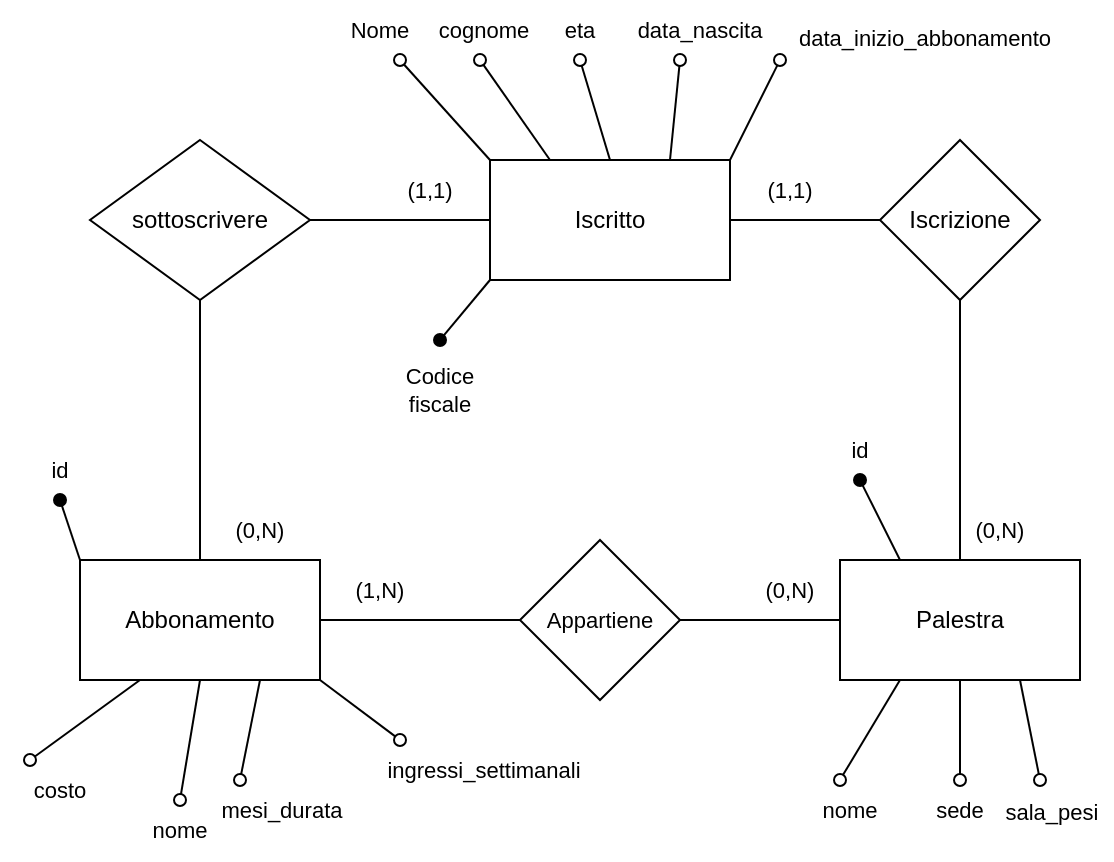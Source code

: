 <mxfile version="20.8.13" type="device"><diagram name="Page-1" id="3fQFfWbsSqfeV6-LvqqX"><mxGraphModel dx="595" dy="830" grid="1" gridSize="10" guides="1" tooltips="1" connect="1" arrows="1" fold="1" page="1" pageScale="1" pageWidth="850" pageHeight="1100" math="0" shadow="0"><root><mxCell id="0"/><mxCell id="1" parent="0"/><mxCell id="5hVPYMom1Oy6TIoJxcnM-8" style="edgeStyle=none;shape=connector;rounded=0;orthogonalLoop=1;jettySize=auto;html=1;exitX=1;exitY=0.5;exitDx=0;exitDy=0;entryX=0;entryY=0.5;entryDx=0;entryDy=0;labelBackgroundColor=default;strokeColor=default;fontFamily=Helvetica;fontSize=11;fontColor=default;startArrow=none;startFill=0;endArrow=none;endFill=0;" edge="1" parent="1" source="5hVPYMom1Oy6TIoJxcnM-1" target="5hVPYMom1Oy6TIoJxcnM-6"><mxGeometry relative="1" as="geometry"/></mxCell><mxCell id="5hVPYMom1Oy6TIoJxcnM-35" style="edgeStyle=none;shape=connector;rounded=0;orthogonalLoop=1;jettySize=auto;html=1;exitX=0;exitY=0;exitDx=0;exitDy=0;labelBackgroundColor=default;strokeColor=default;fontFamily=Helvetica;fontSize=11;fontColor=default;startArrow=none;startFill=0;endArrow=oval;endFill=0;" edge="1" parent="1" source="5hVPYMom1Oy6TIoJxcnM-1"><mxGeometry relative="1" as="geometry"><mxPoint x="340" y="160" as="targetPoint"/></mxGeometry></mxCell><mxCell id="5hVPYMom1Oy6TIoJxcnM-38" style="edgeStyle=none;shape=connector;rounded=0;orthogonalLoop=1;jettySize=auto;html=1;exitX=0.25;exitY=0;exitDx=0;exitDy=0;labelBackgroundColor=default;strokeColor=default;fontFamily=Helvetica;fontSize=11;fontColor=default;startArrow=none;startFill=0;endArrow=oval;endFill=0;" edge="1" parent="1" source="5hVPYMom1Oy6TIoJxcnM-1"><mxGeometry relative="1" as="geometry"><mxPoint x="380" y="160" as="targetPoint"/></mxGeometry></mxCell><mxCell id="5hVPYMom1Oy6TIoJxcnM-40" style="edgeStyle=none;shape=connector;rounded=0;orthogonalLoop=1;jettySize=auto;html=1;exitX=0.5;exitY=0;exitDx=0;exitDy=0;labelBackgroundColor=default;strokeColor=default;fontFamily=Helvetica;fontSize=11;fontColor=default;startArrow=none;startFill=0;endArrow=oval;endFill=0;" edge="1" parent="1" source="5hVPYMom1Oy6TIoJxcnM-1"><mxGeometry relative="1" as="geometry"><mxPoint x="430" y="160" as="targetPoint"/></mxGeometry></mxCell><mxCell id="5hVPYMom1Oy6TIoJxcnM-41" style="edgeStyle=none;shape=connector;rounded=0;orthogonalLoop=1;jettySize=auto;html=1;exitX=0.75;exitY=0;exitDx=0;exitDy=0;labelBackgroundColor=default;strokeColor=default;fontFamily=Helvetica;fontSize=11;fontColor=default;startArrow=none;startFill=0;endArrow=oval;endFill=0;" edge="1" parent="1" source="5hVPYMom1Oy6TIoJxcnM-1"><mxGeometry relative="1" as="geometry"><mxPoint x="480" y="160" as="targetPoint"/></mxGeometry></mxCell><mxCell id="5hVPYMom1Oy6TIoJxcnM-49" style="edgeStyle=none;shape=connector;rounded=0;orthogonalLoop=1;jettySize=auto;html=1;exitX=0;exitY=1;exitDx=0;exitDy=0;labelBackgroundColor=default;strokeColor=default;fontFamily=Helvetica;fontSize=11;fontColor=default;startArrow=none;startFill=0;endArrow=oval;endFill=1;" edge="1" parent="1" source="5hVPYMom1Oy6TIoJxcnM-1"><mxGeometry relative="1" as="geometry"><mxPoint x="360" y="300" as="targetPoint"/></mxGeometry></mxCell><mxCell id="5hVPYMom1Oy6TIoJxcnM-1" value="Iscritto" style="rounded=0;whiteSpace=wrap;html=1;" vertex="1" parent="1"><mxGeometry x="385" y="210" width="120" height="60" as="geometry"/></mxCell><mxCell id="5hVPYMom1Oy6TIoJxcnM-21" style="edgeStyle=none;shape=connector;rounded=0;orthogonalLoop=1;jettySize=auto;html=1;exitX=1;exitY=0.5;exitDx=0;exitDy=0;entryX=0;entryY=0.5;entryDx=0;entryDy=0;labelBackgroundColor=default;strokeColor=default;fontFamily=Helvetica;fontSize=11;fontColor=default;startArrow=none;startFill=0;endArrow=none;endFill=0;" edge="1" parent="1" source="5hVPYMom1Oy6TIoJxcnM-2" target="5hVPYMom1Oy6TIoJxcnM-62"><mxGeometry relative="1" as="geometry"><mxPoint x="220.0" y="450" as="targetPoint"/></mxGeometry></mxCell><mxCell id="5hVPYMom1Oy6TIoJxcnM-51" style="edgeStyle=none;shape=connector;rounded=0;orthogonalLoop=1;jettySize=auto;html=1;exitX=0.5;exitY=1;exitDx=0;exitDy=0;labelBackgroundColor=default;strokeColor=default;fontFamily=Helvetica;fontSize=11;fontColor=default;startArrow=none;startFill=0;endArrow=oval;endFill=0;" edge="1" parent="1" source="5hVPYMom1Oy6TIoJxcnM-2"><mxGeometry relative="1" as="geometry"><mxPoint x="230" y="530" as="targetPoint"/></mxGeometry></mxCell><mxCell id="5hVPYMom1Oy6TIoJxcnM-52" style="edgeStyle=none;shape=connector;rounded=0;orthogonalLoop=1;jettySize=auto;html=1;exitX=0.75;exitY=1;exitDx=0;exitDy=0;labelBackgroundColor=default;strokeColor=default;fontFamily=Helvetica;fontSize=11;fontColor=default;startArrow=none;startFill=0;endArrow=oval;endFill=0;" edge="1" parent="1" source="5hVPYMom1Oy6TIoJxcnM-2"><mxGeometry relative="1" as="geometry"><mxPoint x="260" y="520" as="targetPoint"/></mxGeometry></mxCell><mxCell id="5hVPYMom1Oy6TIoJxcnM-53" style="edgeStyle=none;shape=connector;rounded=0;orthogonalLoop=1;jettySize=auto;html=1;exitX=1;exitY=1;exitDx=0;exitDy=0;labelBackgroundColor=default;strokeColor=default;fontFamily=Helvetica;fontSize=11;fontColor=default;startArrow=none;startFill=0;endArrow=oval;endFill=0;" edge="1" parent="1" source="5hVPYMom1Oy6TIoJxcnM-2"><mxGeometry relative="1" as="geometry"><mxPoint x="340" y="500" as="targetPoint"/></mxGeometry></mxCell><mxCell id="5hVPYMom1Oy6TIoJxcnM-54" style="edgeStyle=none;shape=connector;rounded=0;orthogonalLoop=1;jettySize=auto;html=1;exitX=0.25;exitY=1;exitDx=0;exitDy=0;labelBackgroundColor=default;strokeColor=default;fontFamily=Helvetica;fontSize=11;fontColor=default;startArrow=none;startFill=0;endArrow=oval;endFill=0;entryX=0.25;entryY=0;entryDx=0;entryDy=0;" edge="1" parent="1" source="5hVPYMom1Oy6TIoJxcnM-2" target="5hVPYMom1Oy6TIoJxcnM-55"><mxGeometry relative="1" as="geometry"><mxPoint x="30" y="520" as="targetPoint"/></mxGeometry></mxCell><mxCell id="5hVPYMom1Oy6TIoJxcnM-59" style="edgeStyle=none;shape=connector;rounded=0;orthogonalLoop=1;jettySize=auto;html=1;exitX=0;exitY=0;exitDx=0;exitDy=0;labelBackgroundColor=default;strokeColor=default;fontFamily=Helvetica;fontSize=11;fontColor=default;startArrow=none;startFill=0;endArrow=oval;endFill=1;" edge="1" parent="1" source="5hVPYMom1Oy6TIoJxcnM-2"><mxGeometry relative="1" as="geometry"><mxPoint x="170" y="380" as="targetPoint"/></mxGeometry></mxCell><mxCell id="5hVPYMom1Oy6TIoJxcnM-2" value="&lt;div&gt;Abbonamento&lt;/div&gt;" style="rounded=0;whiteSpace=wrap;html=1;" vertex="1" parent="1"><mxGeometry x="180" y="410" width="120" height="60" as="geometry"/></mxCell><mxCell id="5hVPYMom1Oy6TIoJxcnM-64" style="edgeStyle=none;shape=connector;rounded=0;orthogonalLoop=1;jettySize=auto;html=1;exitX=0.5;exitY=1;exitDx=0;exitDy=0;labelBackgroundColor=default;strokeColor=default;fontFamily=Helvetica;fontSize=11;fontColor=default;startArrow=none;startFill=0;endArrow=oval;endFill=0;" edge="1" parent="1" source="5hVPYMom1Oy6TIoJxcnM-3"><mxGeometry relative="1" as="geometry"><mxPoint x="620" y="520" as="targetPoint"/></mxGeometry></mxCell><mxCell id="5hVPYMom1Oy6TIoJxcnM-66" style="edgeStyle=none;shape=connector;rounded=0;orthogonalLoop=1;jettySize=auto;html=1;exitX=0.75;exitY=1;exitDx=0;exitDy=0;labelBackgroundColor=default;strokeColor=default;fontFamily=Helvetica;fontSize=11;fontColor=default;startArrow=none;startFill=0;endArrow=oval;endFill=0;" edge="1" parent="1" source="5hVPYMom1Oy6TIoJxcnM-3"><mxGeometry relative="1" as="geometry"><mxPoint x="660" y="520" as="targetPoint"/></mxGeometry></mxCell><mxCell id="5hVPYMom1Oy6TIoJxcnM-68" style="edgeStyle=none;shape=connector;rounded=0;orthogonalLoop=1;jettySize=auto;html=1;exitX=0.25;exitY=1;exitDx=0;exitDy=0;labelBackgroundColor=default;strokeColor=default;fontFamily=Helvetica;fontSize=11;fontColor=default;startArrow=none;startFill=0;endArrow=oval;endFill=0;" edge="1" parent="1" source="5hVPYMom1Oy6TIoJxcnM-3"><mxGeometry relative="1" as="geometry"><mxPoint x="560" y="520" as="targetPoint"/></mxGeometry></mxCell><mxCell id="5hVPYMom1Oy6TIoJxcnM-70" style="edgeStyle=none;shape=connector;rounded=0;orthogonalLoop=1;jettySize=auto;html=1;exitX=0.25;exitY=0;exitDx=0;exitDy=0;labelBackgroundColor=default;strokeColor=default;fontFamily=Helvetica;fontSize=11;fontColor=default;startArrow=none;startFill=0;endArrow=oval;endFill=1;" edge="1" parent="1" source="5hVPYMom1Oy6TIoJxcnM-3"><mxGeometry relative="1" as="geometry"><mxPoint x="570" y="370" as="targetPoint"/></mxGeometry></mxCell><mxCell id="5hVPYMom1Oy6TIoJxcnM-3" value="&lt;div&gt;Palestra&lt;/div&gt;" style="rounded=0;whiteSpace=wrap;html=1;" vertex="1" parent="1"><mxGeometry x="560" y="410" width="120" height="60" as="geometry"/></mxCell><mxCell id="5hVPYMom1Oy6TIoJxcnM-7" style="rounded=0;orthogonalLoop=1;jettySize=auto;html=1;exitX=0.5;exitY=1;exitDx=0;exitDy=0;entryX=0.5;entryY=0;entryDx=0;entryDy=0;endArrow=none;endFill=0;startArrow=none;startFill=0;" edge="1" parent="1" source="5hVPYMom1Oy6TIoJxcnM-6" target="5hVPYMom1Oy6TIoJxcnM-3"><mxGeometry relative="1" as="geometry"/></mxCell><mxCell id="5hVPYMom1Oy6TIoJxcnM-6" value="&lt;div&gt;Iscrizione&lt;/div&gt;" style="rhombus;whiteSpace=wrap;html=1;" vertex="1" parent="1"><mxGeometry x="580" y="200" width="80" height="80" as="geometry"/></mxCell><mxCell id="5hVPYMom1Oy6TIoJxcnM-19" style="edgeStyle=none;shape=connector;rounded=0;orthogonalLoop=1;jettySize=auto;html=1;exitX=1;exitY=0.5;exitDx=0;exitDy=0;entryX=0;entryY=0.5;entryDx=0;entryDy=0;labelBackgroundColor=default;strokeColor=default;fontFamily=Helvetica;fontSize=11;fontColor=default;startArrow=none;startFill=0;endArrow=none;endFill=0;" edge="1" parent="1" source="5hVPYMom1Oy6TIoJxcnM-9" target="5hVPYMom1Oy6TIoJxcnM-1"><mxGeometry relative="1" as="geometry"/></mxCell><mxCell id="5hVPYMom1Oy6TIoJxcnM-20" style="edgeStyle=none;shape=connector;rounded=0;orthogonalLoop=1;jettySize=auto;html=1;exitX=0.5;exitY=1;exitDx=0;exitDy=0;entryX=0.5;entryY=0;entryDx=0;entryDy=0;labelBackgroundColor=default;strokeColor=default;fontFamily=Helvetica;fontSize=11;fontColor=default;startArrow=none;startFill=0;endArrow=none;endFill=0;" edge="1" parent="1" source="5hVPYMom1Oy6TIoJxcnM-9" target="5hVPYMom1Oy6TIoJxcnM-2"><mxGeometry relative="1" as="geometry"/></mxCell><mxCell id="5hVPYMom1Oy6TIoJxcnM-9" value="sottoscrivere" style="rhombus;whiteSpace=wrap;html=1;" vertex="1" parent="1"><mxGeometry x="185" y="200" width="110" height="80" as="geometry"/></mxCell><mxCell id="5hVPYMom1Oy6TIoJxcnM-24" style="edgeStyle=none;shape=connector;rounded=0;orthogonalLoop=1;jettySize=auto;html=1;exitX=1;exitY=0.5;exitDx=0;exitDy=0;entryX=0;entryY=0.5;entryDx=0;entryDy=0;labelBackgroundColor=default;strokeColor=default;fontFamily=Helvetica;fontSize=11;fontColor=default;startArrow=none;startFill=0;endArrow=none;endFill=0;" edge="1" parent="1" source="5hVPYMom1Oy6TIoJxcnM-62" target="5hVPYMom1Oy6TIoJxcnM-3"><mxGeometry relative="1" as="geometry"><mxPoint x="670" y="450" as="sourcePoint"/></mxGeometry></mxCell><mxCell id="5hVPYMom1Oy6TIoJxcnM-27" value="&lt;div&gt;(1,1)&lt;/div&gt;" style="text;html=1;strokeColor=none;fillColor=none;align=center;verticalAlign=middle;whiteSpace=wrap;rounded=0;fontSize=11;fontFamily=Helvetica;fontColor=default;" vertex="1" parent="1"><mxGeometry x="325" y="210" width="60" height="30" as="geometry"/></mxCell><mxCell id="5hVPYMom1Oy6TIoJxcnM-28" value="&lt;div&gt;(0,N)&lt;/div&gt;" style="text;html=1;strokeColor=none;fillColor=none;align=center;verticalAlign=middle;whiteSpace=wrap;rounded=0;fontSize=11;fontFamily=Helvetica;fontColor=default;" vertex="1" parent="1"><mxGeometry x="240" y="380" width="60" height="30" as="geometry"/></mxCell><mxCell id="5hVPYMom1Oy6TIoJxcnM-30" value="&lt;div&gt;(1,N)&lt;/div&gt;" style="text;html=1;strokeColor=none;fillColor=none;align=center;verticalAlign=middle;whiteSpace=wrap;rounded=0;fontSize=11;fontFamily=Helvetica;fontColor=default;" vertex="1" parent="1"><mxGeometry x="300" y="410" width="60" height="30" as="geometry"/></mxCell><mxCell id="5hVPYMom1Oy6TIoJxcnM-32" value="&lt;div&gt;(0,N)&lt;/div&gt;" style="text;html=1;strokeColor=none;fillColor=none;align=center;verticalAlign=middle;whiteSpace=wrap;rounded=0;fontSize=11;fontFamily=Helvetica;fontColor=default;" vertex="1" parent="1"><mxGeometry x="505" y="410" width="60" height="30" as="geometry"/></mxCell><mxCell id="5hVPYMom1Oy6TIoJxcnM-33" value="&lt;div&gt;(0,N)&lt;/div&gt;" style="text;html=1;strokeColor=none;fillColor=none;align=center;verticalAlign=middle;whiteSpace=wrap;rounded=0;fontSize=11;fontFamily=Helvetica;fontColor=default;" vertex="1" parent="1"><mxGeometry x="610" y="380" width="60" height="30" as="geometry"/></mxCell><mxCell id="5hVPYMom1Oy6TIoJxcnM-42" style="edgeStyle=none;shape=connector;rounded=0;orthogonalLoop=1;jettySize=auto;html=1;exitX=0;exitY=0;exitDx=0;exitDy=0;labelBackgroundColor=default;strokeColor=default;fontFamily=Helvetica;fontSize=11;fontColor=default;startArrow=none;startFill=0;endArrow=oval;endFill=0;" edge="1" parent="1" source="5hVPYMom1Oy6TIoJxcnM-34"><mxGeometry relative="1" as="geometry"><mxPoint x="530" y="160" as="targetPoint"/></mxGeometry></mxCell><mxCell id="5hVPYMom1Oy6TIoJxcnM-34" value="&lt;div&gt;(1,1)&lt;/div&gt;" style="text;html=1;strokeColor=none;fillColor=none;align=center;verticalAlign=middle;whiteSpace=wrap;rounded=0;fontSize=11;fontFamily=Helvetica;fontColor=default;" vertex="1" parent="1"><mxGeometry x="505" y="210" width="60" height="30" as="geometry"/></mxCell><mxCell id="5hVPYMom1Oy6TIoJxcnM-37" value="Nome" style="text;html=1;strokeColor=none;fillColor=none;align=center;verticalAlign=middle;whiteSpace=wrap;rounded=0;fontSize=11;fontFamily=Helvetica;fontColor=default;" vertex="1" parent="1"><mxGeometry x="300" y="130" width="60" height="30" as="geometry"/></mxCell><mxCell id="5hVPYMom1Oy6TIoJxcnM-39" value="&lt;div&gt;cognome&lt;/div&gt;" style="text;html=1;strokeColor=none;fillColor=none;align=center;verticalAlign=middle;whiteSpace=wrap;rounded=0;fontSize=11;fontFamily=Helvetica;fontColor=default;" vertex="1" parent="1"><mxGeometry x="352" y="130" width="60" height="30" as="geometry"/></mxCell><mxCell id="5hVPYMom1Oy6TIoJxcnM-46" value="&lt;div&gt;eta&lt;/div&gt;" style="text;html=1;strokeColor=none;fillColor=none;align=center;verticalAlign=middle;whiteSpace=wrap;rounded=0;fontSize=11;fontFamily=Helvetica;fontColor=default;" vertex="1" parent="1"><mxGeometry x="400" y="130" width="60" height="30" as="geometry"/></mxCell><mxCell id="5hVPYMom1Oy6TIoJxcnM-47" value="&lt;div&gt;data_nascita&lt;/div&gt;" style="text;html=1;strokeColor=none;fillColor=none;align=center;verticalAlign=middle;whiteSpace=wrap;rounded=0;fontSize=11;fontFamily=Helvetica;fontColor=default;" vertex="1" parent="1"><mxGeometry x="460" y="130" width="60" height="30" as="geometry"/></mxCell><mxCell id="5hVPYMom1Oy6TIoJxcnM-48" value="data_inizio_abbonamento" style="text;html=1;strokeColor=none;fillColor=none;align=center;verticalAlign=middle;whiteSpace=wrap;rounded=0;fontSize=11;fontFamily=Helvetica;fontColor=default;" vertex="1" parent="1"><mxGeometry x="535" y="134" width="135" height="30" as="geometry"/></mxCell><mxCell id="5hVPYMom1Oy6TIoJxcnM-50" value="Codice fiscale" style="text;html=1;strokeColor=none;fillColor=none;align=center;verticalAlign=middle;whiteSpace=wrap;rounded=0;fontSize=11;fontFamily=Helvetica;fontColor=default;" vertex="1" parent="1"><mxGeometry x="330" y="310" width="60" height="30" as="geometry"/></mxCell><mxCell id="5hVPYMom1Oy6TIoJxcnM-55" value="&lt;div&gt;costo&lt;/div&gt;" style="text;html=1;strokeColor=none;fillColor=none;align=center;verticalAlign=middle;whiteSpace=wrap;rounded=0;fontSize=11;fontFamily=Helvetica;fontColor=default;" vertex="1" parent="1"><mxGeometry x="140" y="510" width="60" height="30" as="geometry"/></mxCell><mxCell id="5hVPYMom1Oy6TIoJxcnM-56" value="nome" style="text;html=1;strokeColor=none;fillColor=none;align=center;verticalAlign=middle;whiteSpace=wrap;rounded=0;fontSize=11;fontFamily=Helvetica;fontColor=default;" vertex="1" parent="1"><mxGeometry x="200" y="530" width="60" height="30" as="geometry"/></mxCell><mxCell id="5hVPYMom1Oy6TIoJxcnM-57" value="mesi_durata" style="text;html=1;strokeColor=none;fillColor=none;align=center;verticalAlign=middle;whiteSpace=wrap;rounded=0;fontSize=11;fontFamily=Helvetica;fontColor=default;" vertex="1" parent="1"><mxGeometry x="242" y="520" width="78" height="30" as="geometry"/></mxCell><mxCell id="5hVPYMom1Oy6TIoJxcnM-58" value="ingressi_settimanali" style="text;html=1;strokeColor=none;fillColor=none;align=center;verticalAlign=middle;whiteSpace=wrap;rounded=0;fontSize=11;fontFamily=Helvetica;fontColor=default;" vertex="1" parent="1"><mxGeometry x="329" y="500" width="106" height="30" as="geometry"/></mxCell><mxCell id="5hVPYMom1Oy6TIoJxcnM-61" value="id" style="text;html=1;strokeColor=none;fillColor=none;align=center;verticalAlign=middle;whiteSpace=wrap;rounded=0;fontSize=11;fontFamily=Helvetica;fontColor=default;" vertex="1" parent="1"><mxGeometry x="140" y="350" width="60" height="30" as="geometry"/></mxCell><mxCell id="5hVPYMom1Oy6TIoJxcnM-62" value="Appartiene" style="rhombus;whiteSpace=wrap;html=1;fontFamily=Helvetica;fontSize=11;fontColor=default;" vertex="1" parent="1"><mxGeometry x="400" y="400" width="80" height="80" as="geometry"/></mxCell><mxCell id="5hVPYMom1Oy6TIoJxcnM-65" value="sede" style="text;html=1;strokeColor=none;fillColor=none;align=center;verticalAlign=middle;whiteSpace=wrap;rounded=0;fontSize=11;fontFamily=Helvetica;fontColor=default;" vertex="1" parent="1"><mxGeometry x="590" y="520" width="60" height="30" as="geometry"/></mxCell><mxCell id="5hVPYMom1Oy6TIoJxcnM-67" value="sala_pesi" style="text;html=1;strokeColor=none;fillColor=none;align=center;verticalAlign=middle;whiteSpace=wrap;rounded=0;fontSize=11;fontFamily=Helvetica;fontColor=default;" vertex="1" parent="1"><mxGeometry x="636" y="521" width="60" height="30" as="geometry"/></mxCell><mxCell id="5hVPYMom1Oy6TIoJxcnM-69" value="nome" style="text;html=1;strokeColor=none;fillColor=none;align=center;verticalAlign=middle;whiteSpace=wrap;rounded=0;fontSize=11;fontFamily=Helvetica;fontColor=default;" vertex="1" parent="1"><mxGeometry x="535" y="520" width="60" height="30" as="geometry"/></mxCell><mxCell id="5hVPYMom1Oy6TIoJxcnM-71" value="id" style="text;html=1;strokeColor=none;fillColor=none;align=center;verticalAlign=middle;whiteSpace=wrap;rounded=0;fontSize=11;fontFamily=Helvetica;fontColor=default;" vertex="1" parent="1"><mxGeometry x="540" y="340" width="60" height="30" as="geometry"/></mxCell></root></mxGraphModel></diagram></mxfile>